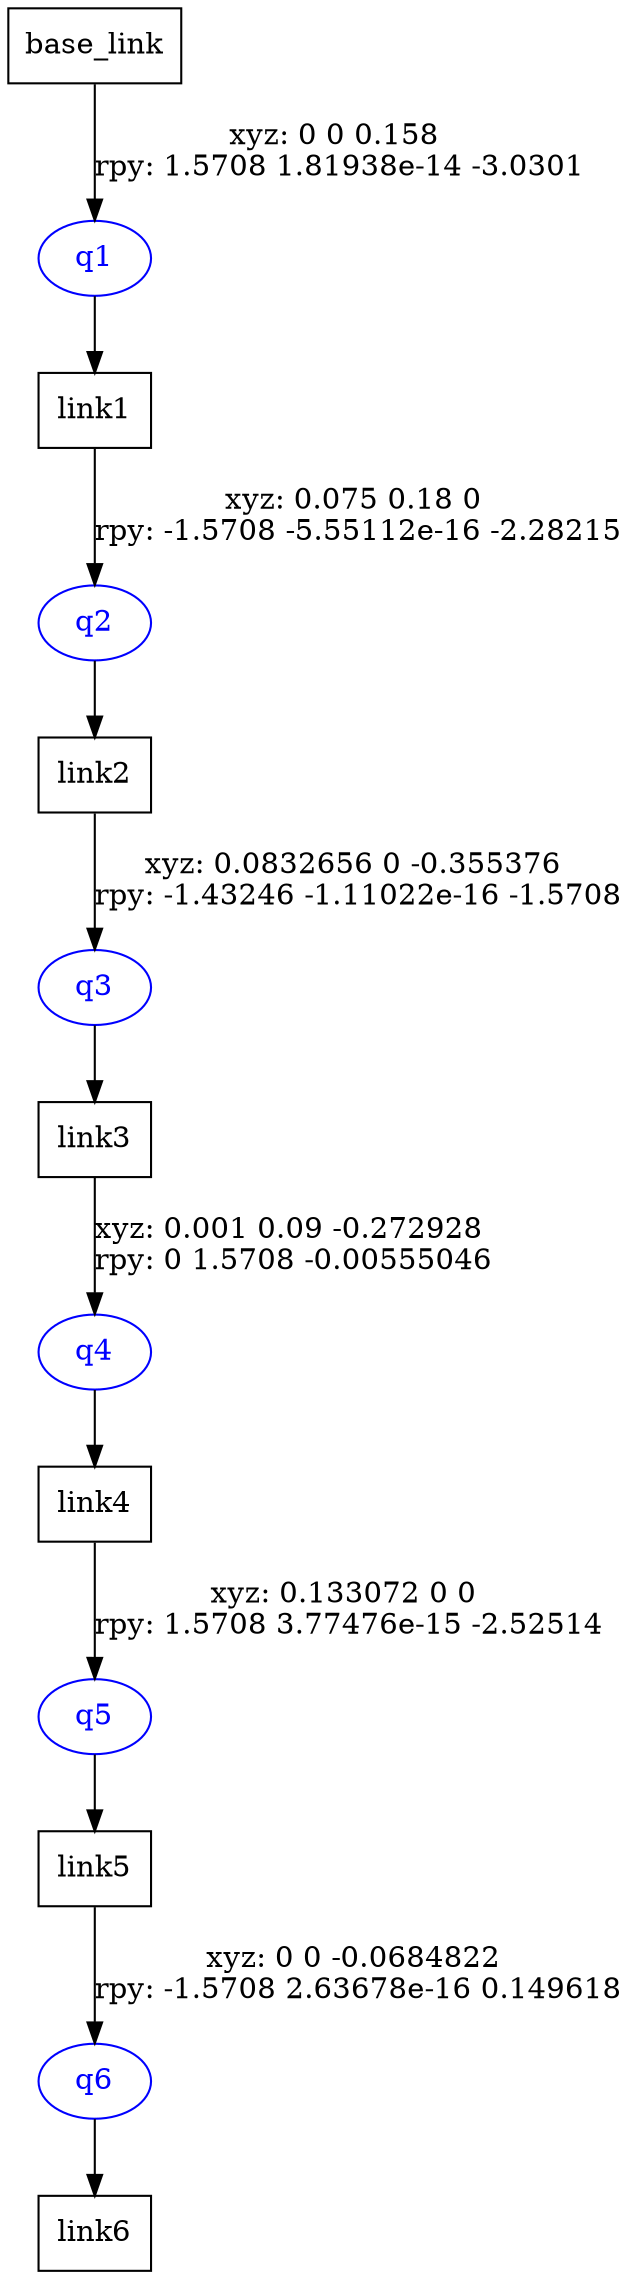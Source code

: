 digraph G {
node [shape=box];
"base_link" [label="base_link"];
"link1" [label="link1"];
"link2" [label="link2"];
"link3" [label="link3"];
"link4" [label="link4"];
"link5" [label="link5"];
"link6" [label="link6"];
node [shape=ellipse, color=blue, fontcolor=blue];
"base_link" -> "q1" [label="xyz: 0 0 0.158 \nrpy: 1.5708 1.81938e-14 -3.0301"]
"q1" -> "link1"
"link1" -> "q2" [label="xyz: 0.075 0.18 0 \nrpy: -1.5708 -5.55112e-16 -2.28215"]
"q2" -> "link2"
"link2" -> "q3" [label="xyz: 0.0832656 0 -0.355376 \nrpy: -1.43246 -1.11022e-16 -1.5708"]
"q3" -> "link3"
"link3" -> "q4" [label="xyz: 0.001 0.09 -0.272928 \nrpy: 0 1.5708 -0.00555046"]
"q4" -> "link4"
"link4" -> "q5" [label="xyz: 0.133072 0 0 \nrpy: 1.5708 3.77476e-15 -2.52514"]
"q5" -> "link5"
"link5" -> "q6" [label="xyz: 0 0 -0.0684822 \nrpy: -1.5708 2.63678e-16 0.149618"]
"q6" -> "link6"
}
